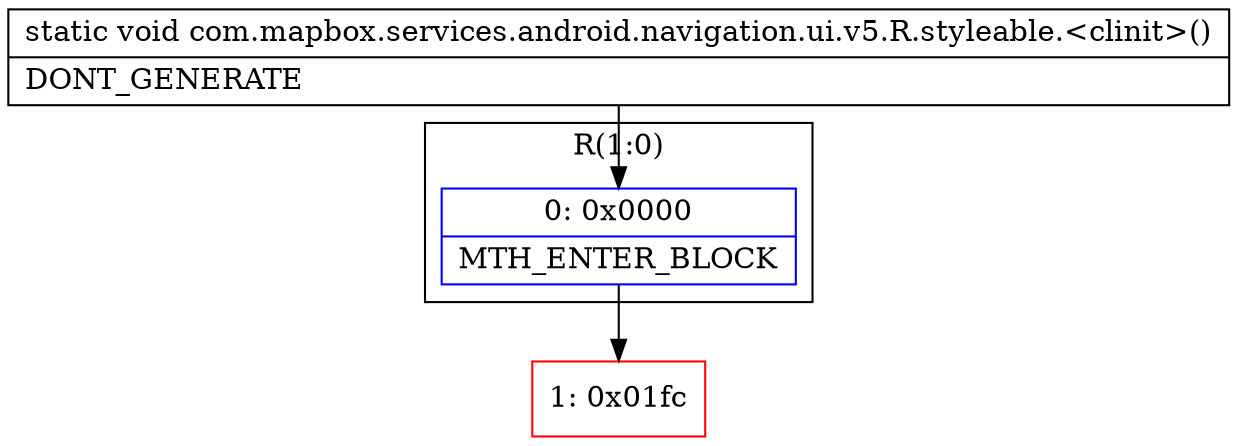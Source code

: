 digraph "CFG forcom.mapbox.services.android.navigation.ui.v5.R.styleable.\<clinit\>()V" {
subgraph cluster_Region_1153648299 {
label = "R(1:0)";
node [shape=record,color=blue];
Node_0 [shape=record,label="{0\:\ 0x0000|MTH_ENTER_BLOCK\l}"];
}
Node_1 [shape=record,color=red,label="{1\:\ 0x01fc}"];
MethodNode[shape=record,label="{static void com.mapbox.services.android.navigation.ui.v5.R.styleable.\<clinit\>()  | DONT_GENERATE\l}"];
MethodNode -> Node_0;
Node_0 -> Node_1;
}

